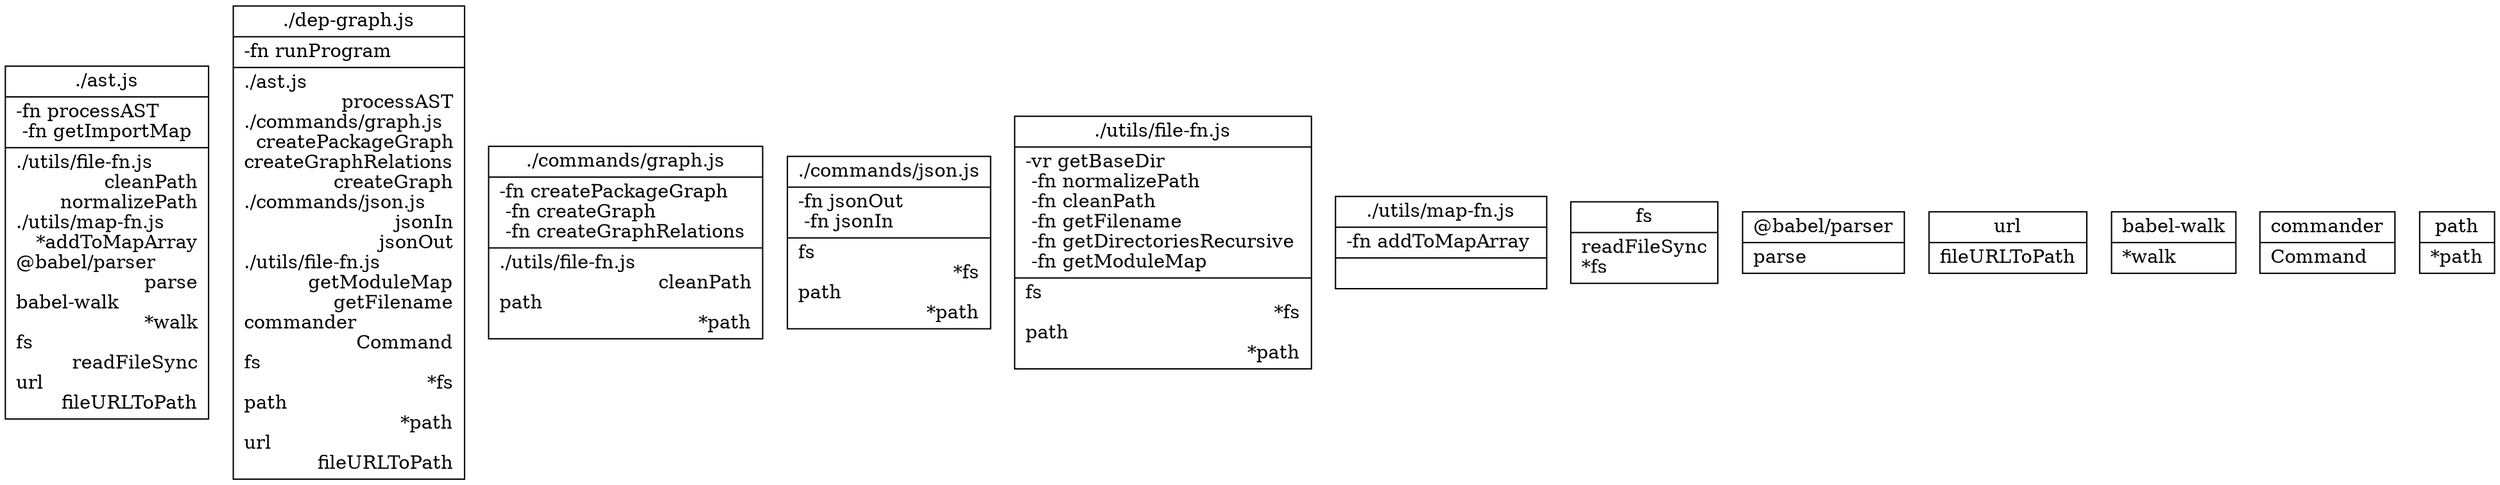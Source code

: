 digraph {
node [shape=record];
"./ast.js" [label="{ ./ast.js | 
	 -fn processAST \l
	 -fn getImportMap \l
|		./utils/file-fn.js\l		cleanPath\r
		normalizePath\r
		./utils/map-fn.js\l		*addToMapArray\r
		@babel/parser\l		parse\r
		babel-walk\l		*walk\r
		fs\l		readFileSync\r
		url\l		fileURLToPath\r
}"];

"./dep-graph.js" [label="{ ./dep-graph.js | 
	 -fn runProgram \l
|		./ast.js\l		processAST\r
		./commands/graph.js\l		createPackageGraph\r
		createGraphRelations\r
		createGraph\r
		./commands/json.js\l		jsonIn\r
		jsonOut\r
		./utils/file-fn.js\l		getModuleMap\r
		getFilename\r
		commander\l		Command\r
		fs\l		*fs\r
		path\l		*path\r
		url\l		fileURLToPath\r
}"];

"./commands/graph.js" [label="{ ./commands/graph.js | 
	 -fn createPackageGraph \l
	 -fn createGraph \l
	 -fn createGraphRelations \l
|		./utils/file-fn.js\l		cleanPath\r
		path\l		*path\r
}"];

"./commands/json.js" [label="{ ./commands/json.js | 
	 -fn jsonOut \l
	 -fn jsonIn \l
|		fs\l		*fs\r
		path\l		*path\r
}"];

"./utils/file-fn.js" [label="{ ./utils/file-fn.js | 
	 -vr getBaseDir \l
	 -fn normalizePath \l
	 -fn cleanPath \l
	 -fn getFilename \l
	 -fn getDirectoriesRecursive \l
	 -fn getModuleMap \l
|		fs\l		*fs\r
		path\l		*path\r
}"];

"./utils/map-fn.js" [label="{ ./utils/map-fn.js | 
	 -fn addToMapArray \l
|}"];

"fs" [label="{fs|
	readFileSync\l
	*fs\l
}"];

"@babel/parser" [label="{@babel/parser|
	parse\l
}"];

"url" [label="{url|
	fileURLToPath\l
}"];

"babel-walk" [label="{babel-walk|
	*walk\l
}"];

"commander" [label="{commander|
	Command\l
}"];

"path" [label="{path|
	*path\l
}"];

}
